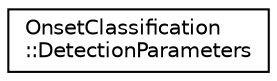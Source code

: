 digraph "Graphical Class Hierarchy"
{
  edge [fontname="Helvetica",fontsize="10",labelfontname="Helvetica",labelfontsize="10"];
  node [fontname="Helvetica",fontsize="10",shape=record];
  rankdir="LR";
  Node1 [label="OnsetClassification\l::DetectionParameters",height=0.2,width=0.4,color="black", fillcolor="white", style="filled",URL="$d3/d89/struct_onset_classification_1_1_detection_parameters.html"];
}
